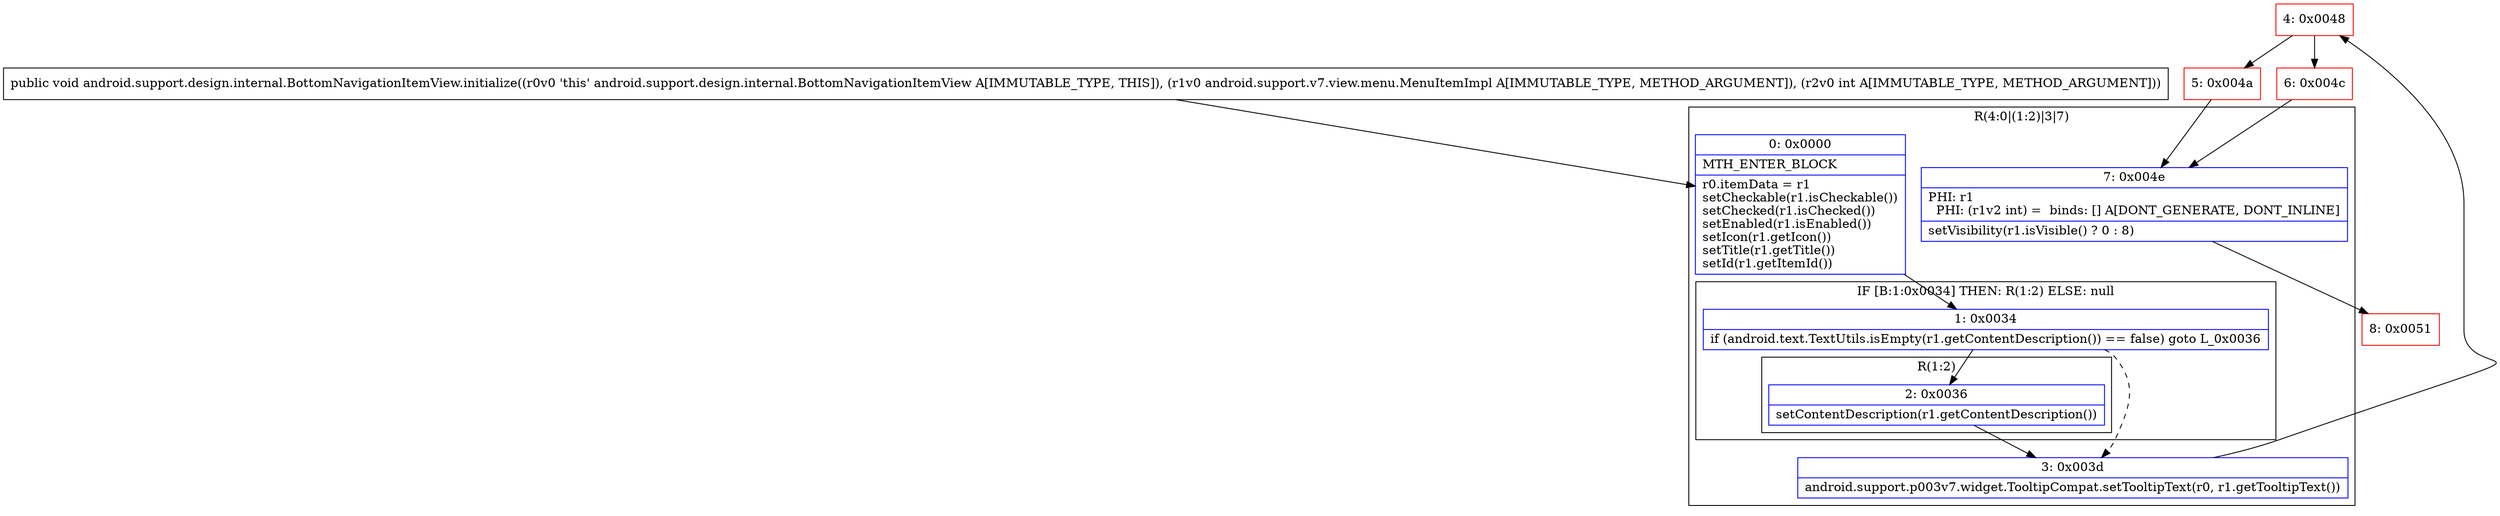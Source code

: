 digraph "CFG forandroid.support.design.internal.BottomNavigationItemView.initialize(Landroid\/support\/v7\/view\/menu\/MenuItemImpl;I)V" {
subgraph cluster_Region_839482153 {
label = "R(4:0|(1:2)|3|7)";
node [shape=record,color=blue];
Node_0 [shape=record,label="{0\:\ 0x0000|MTH_ENTER_BLOCK\l|r0.itemData = r1\lsetCheckable(r1.isCheckable())\lsetChecked(r1.isChecked())\lsetEnabled(r1.isEnabled())\lsetIcon(r1.getIcon())\lsetTitle(r1.getTitle())\lsetId(r1.getItemId())\l}"];
subgraph cluster_IfRegion_231921460 {
label = "IF [B:1:0x0034] THEN: R(1:2) ELSE: null";
node [shape=record,color=blue];
Node_1 [shape=record,label="{1\:\ 0x0034|if (android.text.TextUtils.isEmpty(r1.getContentDescription()) == false) goto L_0x0036\l}"];
subgraph cluster_Region_346762969 {
label = "R(1:2)";
node [shape=record,color=blue];
Node_2 [shape=record,label="{2\:\ 0x0036|setContentDescription(r1.getContentDescription())\l}"];
}
}
Node_3 [shape=record,label="{3\:\ 0x003d|android.support.p003v7.widget.TooltipCompat.setTooltipText(r0, r1.getTooltipText())\l}"];
Node_7 [shape=record,label="{7\:\ 0x004e|PHI: r1 \l  PHI: (r1v2 int) =  binds: [] A[DONT_GENERATE, DONT_INLINE]\l|setVisibility(r1.isVisible() ? 0 : 8)\l}"];
}
Node_4 [shape=record,color=red,label="{4\:\ 0x0048}"];
Node_5 [shape=record,color=red,label="{5\:\ 0x004a}"];
Node_6 [shape=record,color=red,label="{6\:\ 0x004c}"];
Node_8 [shape=record,color=red,label="{8\:\ 0x0051}"];
MethodNode[shape=record,label="{public void android.support.design.internal.BottomNavigationItemView.initialize((r0v0 'this' android.support.design.internal.BottomNavigationItemView A[IMMUTABLE_TYPE, THIS]), (r1v0 android.support.v7.view.menu.MenuItemImpl A[IMMUTABLE_TYPE, METHOD_ARGUMENT]), (r2v0 int A[IMMUTABLE_TYPE, METHOD_ARGUMENT])) }"];
MethodNode -> Node_0;
Node_0 -> Node_1;
Node_1 -> Node_2;
Node_1 -> Node_3[style=dashed];
Node_2 -> Node_3;
Node_3 -> Node_4;
Node_7 -> Node_8;
Node_4 -> Node_5;
Node_4 -> Node_6;
Node_5 -> Node_7;
Node_6 -> Node_7;
}

